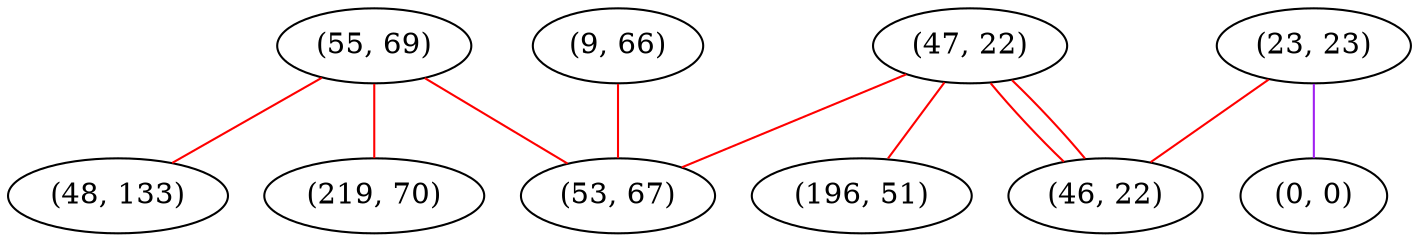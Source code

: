 graph "" {
"(47, 22)";
"(55, 69)";
"(48, 133)";
"(196, 51)";
"(9, 66)";
"(23, 23)";
"(219, 70)";
"(53, 67)";
"(0, 0)";
"(46, 22)";
"(47, 22)" -- "(46, 22)"  [color=red, key=0, weight=1];
"(47, 22)" -- "(46, 22)"  [color=red, key=1, weight=1];
"(47, 22)" -- "(196, 51)"  [color=red, key=0, weight=1];
"(47, 22)" -- "(53, 67)"  [color=red, key=0, weight=1];
"(55, 69)" -- "(48, 133)"  [color=red, key=0, weight=1];
"(55, 69)" -- "(219, 70)"  [color=red, key=0, weight=1];
"(55, 69)" -- "(53, 67)"  [color=red, key=0, weight=1];
"(9, 66)" -- "(53, 67)"  [color=red, key=0, weight=1];
"(23, 23)" -- "(0, 0)"  [color=purple, key=0, weight=4];
"(23, 23)" -- "(46, 22)"  [color=red, key=0, weight=1];
}
